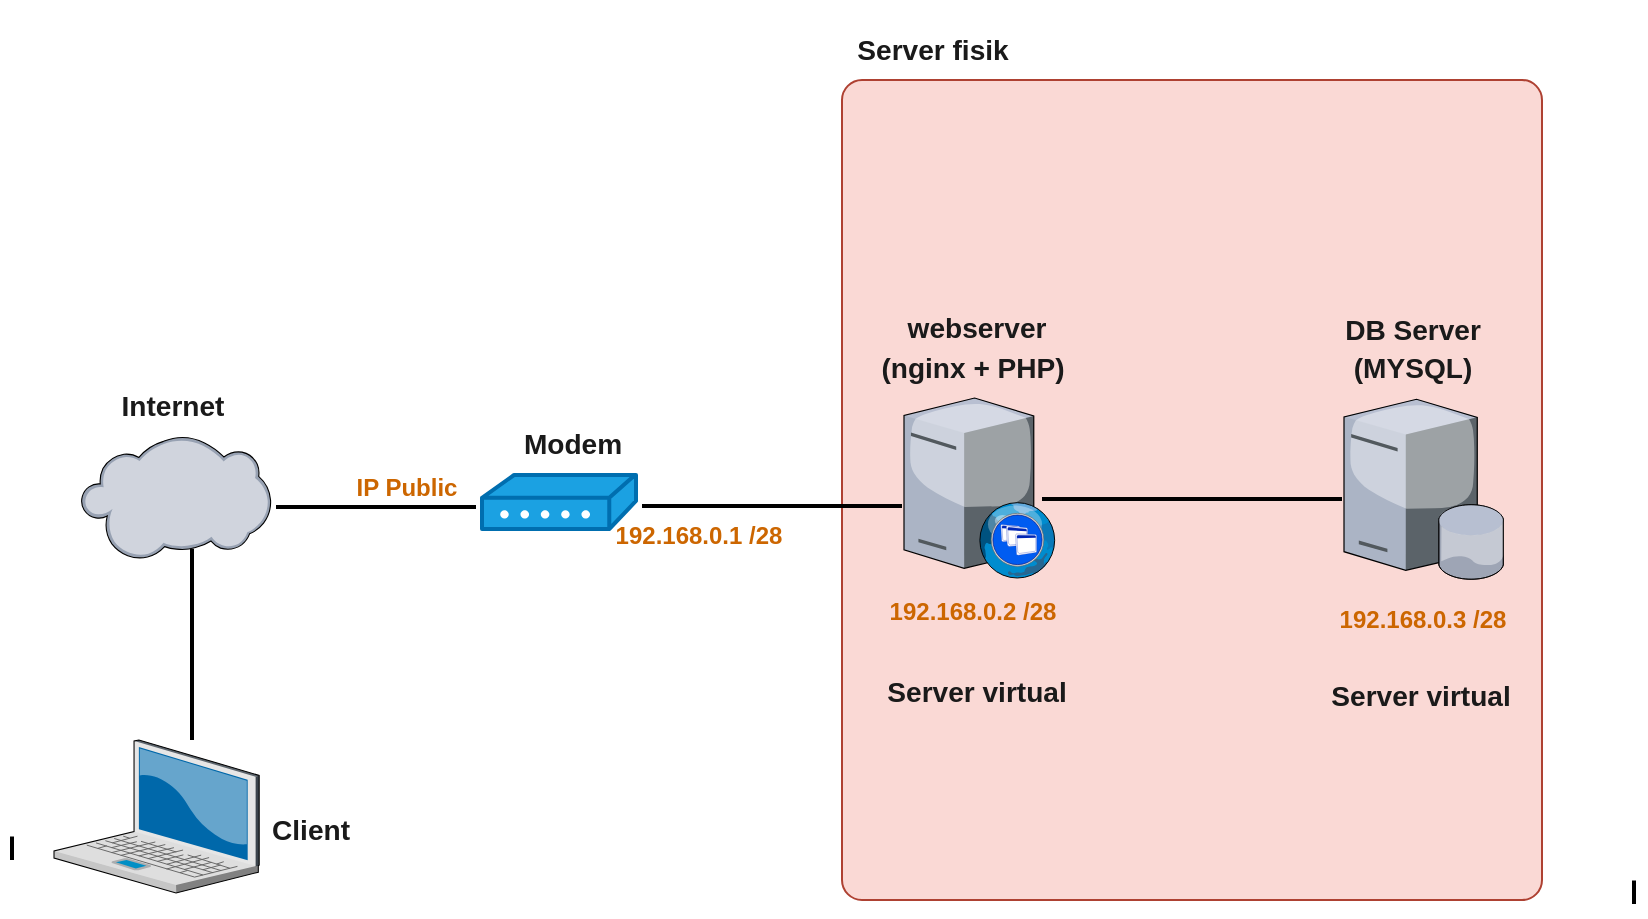 <mxfile version="14.1.3" type="github">
  <diagram id="GfvTxax-OHS727LgkmR5" name="Page-1">
    <mxGraphModel dx="796" dy="462" grid="1" gridSize="10" guides="1" tooltips="1" connect="1" arrows="1" fold="1" page="1" pageScale="1" pageWidth="1100" pageHeight="850" math="0" shadow="0">
      <root>
        <mxCell id="0" />
        <mxCell id="1" parent="0" />
        <mxCell id="E7ruoK5HPgACs9fxQLBW-10" value="" style="html=1;outlineConnect=0;whiteSpace=wrap;fillColor=#fad9d5;shape=mxgraph.archimate3.application;archiType=rounded;strokeColor=#ae4132;" parent="1" vertex="1">
          <mxGeometry x="460" y="90" width="350" height="410" as="geometry" />
        </mxCell>
        <mxCell id="E7ruoK5HPgACs9fxQLBW-1" value="" style="verticalLabelPosition=bottom;aspect=fixed;html=1;verticalAlign=top;strokeColor=none;align=center;outlineConnect=0;shape=mxgraph.citrix.database_server;fillColor=#FFE45E;fontColor=#5AA9E6;" parent="1" vertex="1">
          <mxGeometry x="711" y="249.63" width="80" height="90" as="geometry" />
        </mxCell>
        <mxCell id="E7ruoK5HPgACs9fxQLBW-2" value="" style="verticalLabelPosition=bottom;aspect=fixed;html=1;verticalAlign=top;strokeColor=none;align=center;outlineConnect=0;shape=mxgraph.citrix.cloud;fillColor=#FFE45E;fontColor=#5AA9E6;" parent="1" vertex="1">
          <mxGeometry x="79.5" y="268" width="95" height="62" as="geometry" />
        </mxCell>
        <mxCell id="E7ruoK5HPgACs9fxQLBW-5" value="" style="verticalLabelPosition=bottom;aspect=fixed;html=1;verticalAlign=top;strokeColor=none;align=center;outlineConnect=0;shape=mxgraph.citrix.laptop_2;fillColor=#FFE45E;fontColor=#5AA9E6;direction=east;" parent="1" vertex="1">
          <mxGeometry x="66" y="420" width="102.59" height="76.5" as="geometry" />
        </mxCell>
        <mxCell id="E7ruoK5HPgACs9fxQLBW-6" value="" style="verticalLabelPosition=bottom;aspect=fixed;html=1;verticalAlign=top;strokeColor=none;align=center;outlineConnect=0;shape=mxgraph.citrix.xenapp_web;fillColor=#FFE45E;fontColor=#5AA9E6;" parent="1" vertex="1">
          <mxGeometry x="491" y="249" width="76" height="90" as="geometry" />
        </mxCell>
        <mxCell id="E7ruoK5HPgACs9fxQLBW-9" value="" style="shape=mxgraph.cisco.modems_and_phones.modem;html=1;pointerEvents=1;dashed=0;fillColor=#1ba1e2;strokeColor=#006EAF;strokeWidth=2;verticalLabelPosition=bottom;verticalAlign=top;align=center;outlineConnect=0;fontColor=#ffffff;" parent="1" vertex="1">
          <mxGeometry x="280" y="287.5" width="77" height="27" as="geometry" />
        </mxCell>
        <mxCell id="E7ruoK5HPgACs9fxQLBW-12" style="edgeStyle=orthogonalEdgeStyle;orthogonalLoop=1;jettySize=auto;html=1;exitX=0.5;exitY=1;exitDx=0;exitDy=0;exitPerimeter=0;strokeColor=#FF6392;fontColor=#5AA9E6;" parent="1" source="E7ruoK5HPgACs9fxQLBW-10" target="E7ruoK5HPgACs9fxQLBW-10" edge="1">
          <mxGeometry relative="1" as="geometry" />
        </mxCell>
        <mxCell id="E7ruoK5HPgACs9fxQLBW-36" value="&lt;h3&gt;&lt;b&gt;&lt;font color=&quot;#1a1a1a&quot;&gt;webserver&lt;/font&gt;&lt;/b&gt;&lt;/h3&gt;&lt;div&gt;&lt;br&gt;&lt;/div&gt;" style="text;html=1;resizable=0;autosize=1;align=center;verticalAlign=middle;points=[];fillColor=none;strokeColor=none;rounded=0;sketch=0;fontColor=#5AA9E6;" parent="1" vertex="1">
          <mxGeometry x="487" y="190.63" width="80" height="60" as="geometry" />
        </mxCell>
        <mxCell id="E7ruoK5HPgACs9fxQLBW-38" value="&lt;h3&gt;&lt;font color=&quot;#1a1a1a&quot;&gt;(nginx + PHP)&lt;/font&gt;&lt;/h3&gt;" style="text;html=1;resizable=0;autosize=1;align=center;verticalAlign=middle;points=[];fillColor=none;strokeColor=none;rounded=0;sketch=0;fontColor=#5AA9E6;" parent="1" vertex="1">
          <mxGeometry x="470" y="209" width="110" height="50" as="geometry" />
        </mxCell>
        <mxCell id="E7ruoK5HPgACs9fxQLBW-41" value="&lt;h3&gt;&lt;font color=&quot;#1a1a1a&quot;&gt;(MYSQL)&lt;/font&gt;&lt;/h3&gt;" style="text;html=1;resizable=0;autosize=1;align=center;verticalAlign=middle;points=[];fillColor=none;strokeColor=none;rounded=0;sketch=0;fontColor=#5AA9E6;" parent="1" vertex="1">
          <mxGeometry x="710" y="209" width="70" height="50" as="geometry" />
        </mxCell>
        <mxCell id="E7ruoK5HPgACs9fxQLBW-42" value="&lt;h3&gt;&lt;font color=&quot;#1a1a1a&quot;&gt;DB Server&lt;/font&gt;&lt;/h3&gt;" style="text;html=1;resizable=0;autosize=1;align=center;verticalAlign=middle;points=[];fillColor=none;strokeColor=none;rounded=0;sketch=0;fontColor=#5AA9E6;" parent="1" vertex="1">
          <mxGeometry x="705" y="190" width="80" height="50" as="geometry" />
        </mxCell>
        <mxCell id="E7ruoK5HPgACs9fxQLBW-44" value="&lt;h3&gt;&lt;font style=&quot;font-size: 12px&quot; color=&quot;#cc6600&quot;&gt;192.168.0.2 /28&lt;/font&gt;&lt;/h3&gt;" style="text;html=1;resizable=0;autosize=1;align=center;verticalAlign=middle;points=[];fillColor=none;strokeColor=none;rounded=0;sketch=0;fontColor=#5AA9E6;" parent="1" vertex="1">
          <mxGeometry x="475" y="330" width="100" height="50" as="geometry" />
        </mxCell>
        <mxCell id="E7ruoK5HPgACs9fxQLBW-45" value="&lt;h3&gt;&lt;font style=&quot;font-size: 12px&quot; color=&quot;#cc6600&quot;&gt;192.168.0.3 /28&lt;/font&gt;&lt;/h3&gt;" style="text;html=1;resizable=0;autosize=1;align=center;verticalAlign=middle;points=[];fillColor=none;strokeColor=none;rounded=0;sketch=0;fontColor=#5AA9E6;" parent="1" vertex="1">
          <mxGeometry x="700" y="334" width="100" height="50" as="geometry" />
        </mxCell>
        <mxCell id="E7ruoK5HPgACs9fxQLBW-47" value="&lt;h3&gt;&lt;font style=&quot;font-size: 12px&quot; color=&quot;#cc6600&quot;&gt;192.168.0.1 /28&lt;/font&gt;&lt;/h3&gt;" style="text;html=1;resizable=0;autosize=1;align=center;verticalAlign=middle;points=[];fillColor=none;strokeColor=none;rounded=0;sketch=0;fontColor=#5AA9E6;" parent="1" vertex="1">
          <mxGeometry x="338" y="292" width="100" height="50" as="geometry" />
        </mxCell>
        <mxCell id="E7ruoK5HPgACs9fxQLBW-48" value="&lt;h3&gt;&lt;font color=&quot;#cc6600&quot;&gt;&lt;span style=&quot;font-size: 12px&quot;&gt;IP Public&lt;/span&gt;&lt;/font&gt;&lt;/h3&gt;" style="text;html=1;resizable=0;autosize=1;align=center;verticalAlign=middle;points=[];fillColor=none;strokeColor=none;rounded=0;sketch=0;fontColor=#5AA9E6;" parent="1" vertex="1">
          <mxGeometry x="207" y="268" width="70" height="50" as="geometry" />
        </mxCell>
        <mxCell id="E7ruoK5HPgACs9fxQLBW-49" value="&lt;h3&gt;&lt;font color=&quot;#1a1a1a&quot;&gt;Modem&lt;/font&gt;&lt;/h3&gt;" style="text;html=1;resizable=0;autosize=1;align=center;verticalAlign=middle;points=[];fillColor=none;strokeColor=none;rounded=0;sketch=0;fontColor=#5AA9E6;" parent="1" vertex="1">
          <mxGeometry x="295" y="246.5" width="60" height="50" as="geometry" />
        </mxCell>
        <mxCell id="E7ruoK5HPgACs9fxQLBW-50" value="&lt;h3&gt;&lt;font color=&quot;#1a1a1a&quot;&gt;Internet&lt;/font&gt;&lt;/h3&gt;" style="text;html=1;resizable=0;autosize=1;align=center;verticalAlign=middle;points=[];fillColor=none;strokeColor=none;rounded=0;sketch=0;fontColor=#5AA9E6;" parent="1" vertex="1">
          <mxGeometry x="90" y="228" width="70" height="50" as="geometry" />
        </mxCell>
        <mxCell id="E7ruoK5HPgACs9fxQLBW-51" value="&lt;h3&gt;&lt;font color=&quot;#1a1a1a&quot;&gt;Client&lt;/font&gt;&lt;/h3&gt;" style="text;html=1;resizable=0;autosize=1;align=center;verticalAlign=middle;points=[];fillColor=none;strokeColor=none;rounded=0;sketch=0;fontColor=#5AA9E6;" parent="1" vertex="1">
          <mxGeometry x="168.59" y="440.25" width="50" height="50" as="geometry" />
        </mxCell>
        <mxCell id="E7ruoK5HPgACs9fxQLBW-52" value="&lt;h3&gt;&lt;font color=&quot;#1a1a1a&quot;&gt;Server fisik&lt;/font&gt;&lt;/h3&gt;" style="text;html=1;resizable=0;autosize=1;align=center;verticalAlign=middle;points=[];fillColor=none;strokeColor=none;rounded=0;sketch=0;fontColor=#5AA9E6;" parent="1" vertex="1">
          <mxGeometry x="460" y="50" width="90" height="50" as="geometry" />
        </mxCell>
        <mxCell id="E7ruoK5HPgACs9fxQLBW-54" value="" style="line;strokeWidth=2;html=1;rounded=0;sketch=0;fillColor=#FFE45E;fontColor=#5AA9E6;" parent="1" vertex="1">
          <mxGeometry x="360" y="288" width="130" height="30" as="geometry" />
        </mxCell>
        <mxCell id="E7ruoK5HPgACs9fxQLBW-55" value="" style="line;strokeWidth=2;html=1;rounded=0;sketch=0;fillColor=#FFE45E;fontColor=#5AA9E6;" parent="1" vertex="1">
          <mxGeometry x="177" y="298.5" width="100" height="10" as="geometry" />
        </mxCell>
        <mxCell id="E7ruoK5HPgACs9fxQLBW-57" value="" style="line;strokeWidth=2;direction=south;html=1;rounded=0;sketch=0;fillColor=#FFE45E;fontColor=#5AA9E6;" parent="1" vertex="1">
          <mxGeometry x="130" y="324.38" width="10" height="95.62" as="geometry" />
        </mxCell>
        <mxCell id="E7ruoK5HPgACs9fxQLBW-63" value="" style="line;strokeWidth=2;direction=south;html=1;rounded=0;sketch=0;fillColor=#FFE45E;fontColor=#5AA9E6;" parent="1" vertex="1">
          <mxGeometry x="40" y="468.25" width="10" height="11.75" as="geometry" />
        </mxCell>
        <mxCell id="E7ruoK5HPgACs9fxQLBW-65" value="" style="line;strokeWidth=2;direction=south;html=1;rounded=0;sketch=0;fillColor=#FFE45E;fontColor=#5AA9E6;" parent="1" vertex="1">
          <mxGeometry x="851" y="490.25" width="10" height="11.75" as="geometry" />
        </mxCell>
        <mxCell id="E7ruoK5HPgACs9fxQLBW-67" value="&lt;h3&gt;&lt;font color=&quot;#1a1a1a&quot;&gt;Server virtual&lt;/font&gt;&lt;/h3&gt;" style="text;html=1;resizable=0;autosize=1;align=center;verticalAlign=middle;points=[];fillColor=none;strokeColor=none;rounded=0;sketch=0;fontColor=#5AA9E6;" parent="1" vertex="1">
          <mxGeometry x="472" y="371" width="110" height="50" as="geometry" />
        </mxCell>
        <mxCell id="E7ruoK5HPgACs9fxQLBW-68" value="&lt;h3&gt;&lt;font color=&quot;#1a1a1a&quot;&gt;Server virtual&lt;/font&gt;&lt;/h3&gt;" style="text;html=1;resizable=0;autosize=1;align=center;verticalAlign=middle;points=[];fillColor=none;strokeColor=none;rounded=0;sketch=0;fontColor=#5AA9E6;" parent="1" vertex="1">
          <mxGeometry x="694" y="373" width="110" height="50" as="geometry" />
        </mxCell>
        <mxCell id="E7ruoK5HPgACs9fxQLBW-69" value="" style="line;strokeWidth=2;html=1;rounded=0;sketch=0;fillColor=#FFE45E;fontColor=#5AA9E6;" parent="1" vertex="1">
          <mxGeometry x="560" y="284.5" width="150" height="30" as="geometry" />
        </mxCell>
      </root>
    </mxGraphModel>
  </diagram>
</mxfile>
